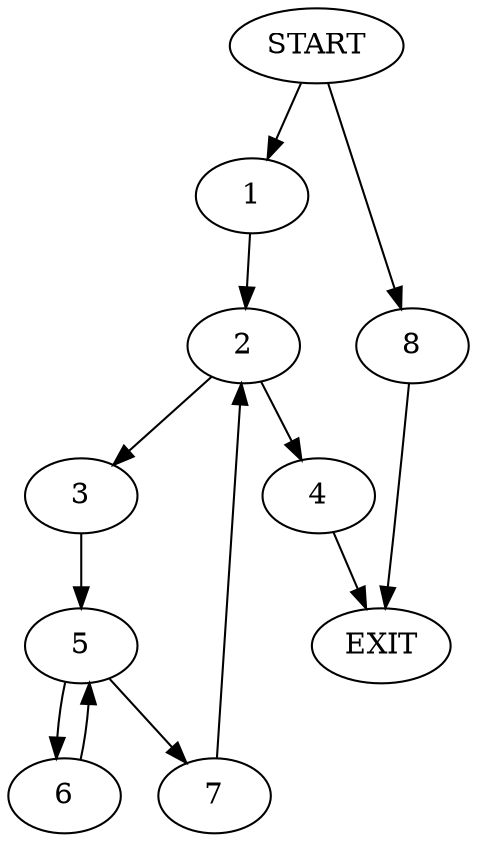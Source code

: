 digraph {
0 [label="START"]
9 [label="EXIT"]
0 -> 1
1 -> 2
2 -> 3
2 -> 4
4 -> 9
3 -> 5
5 -> 6
5 -> 7
6 -> 5
7 -> 2
0 -> 8
8 -> 9
}
